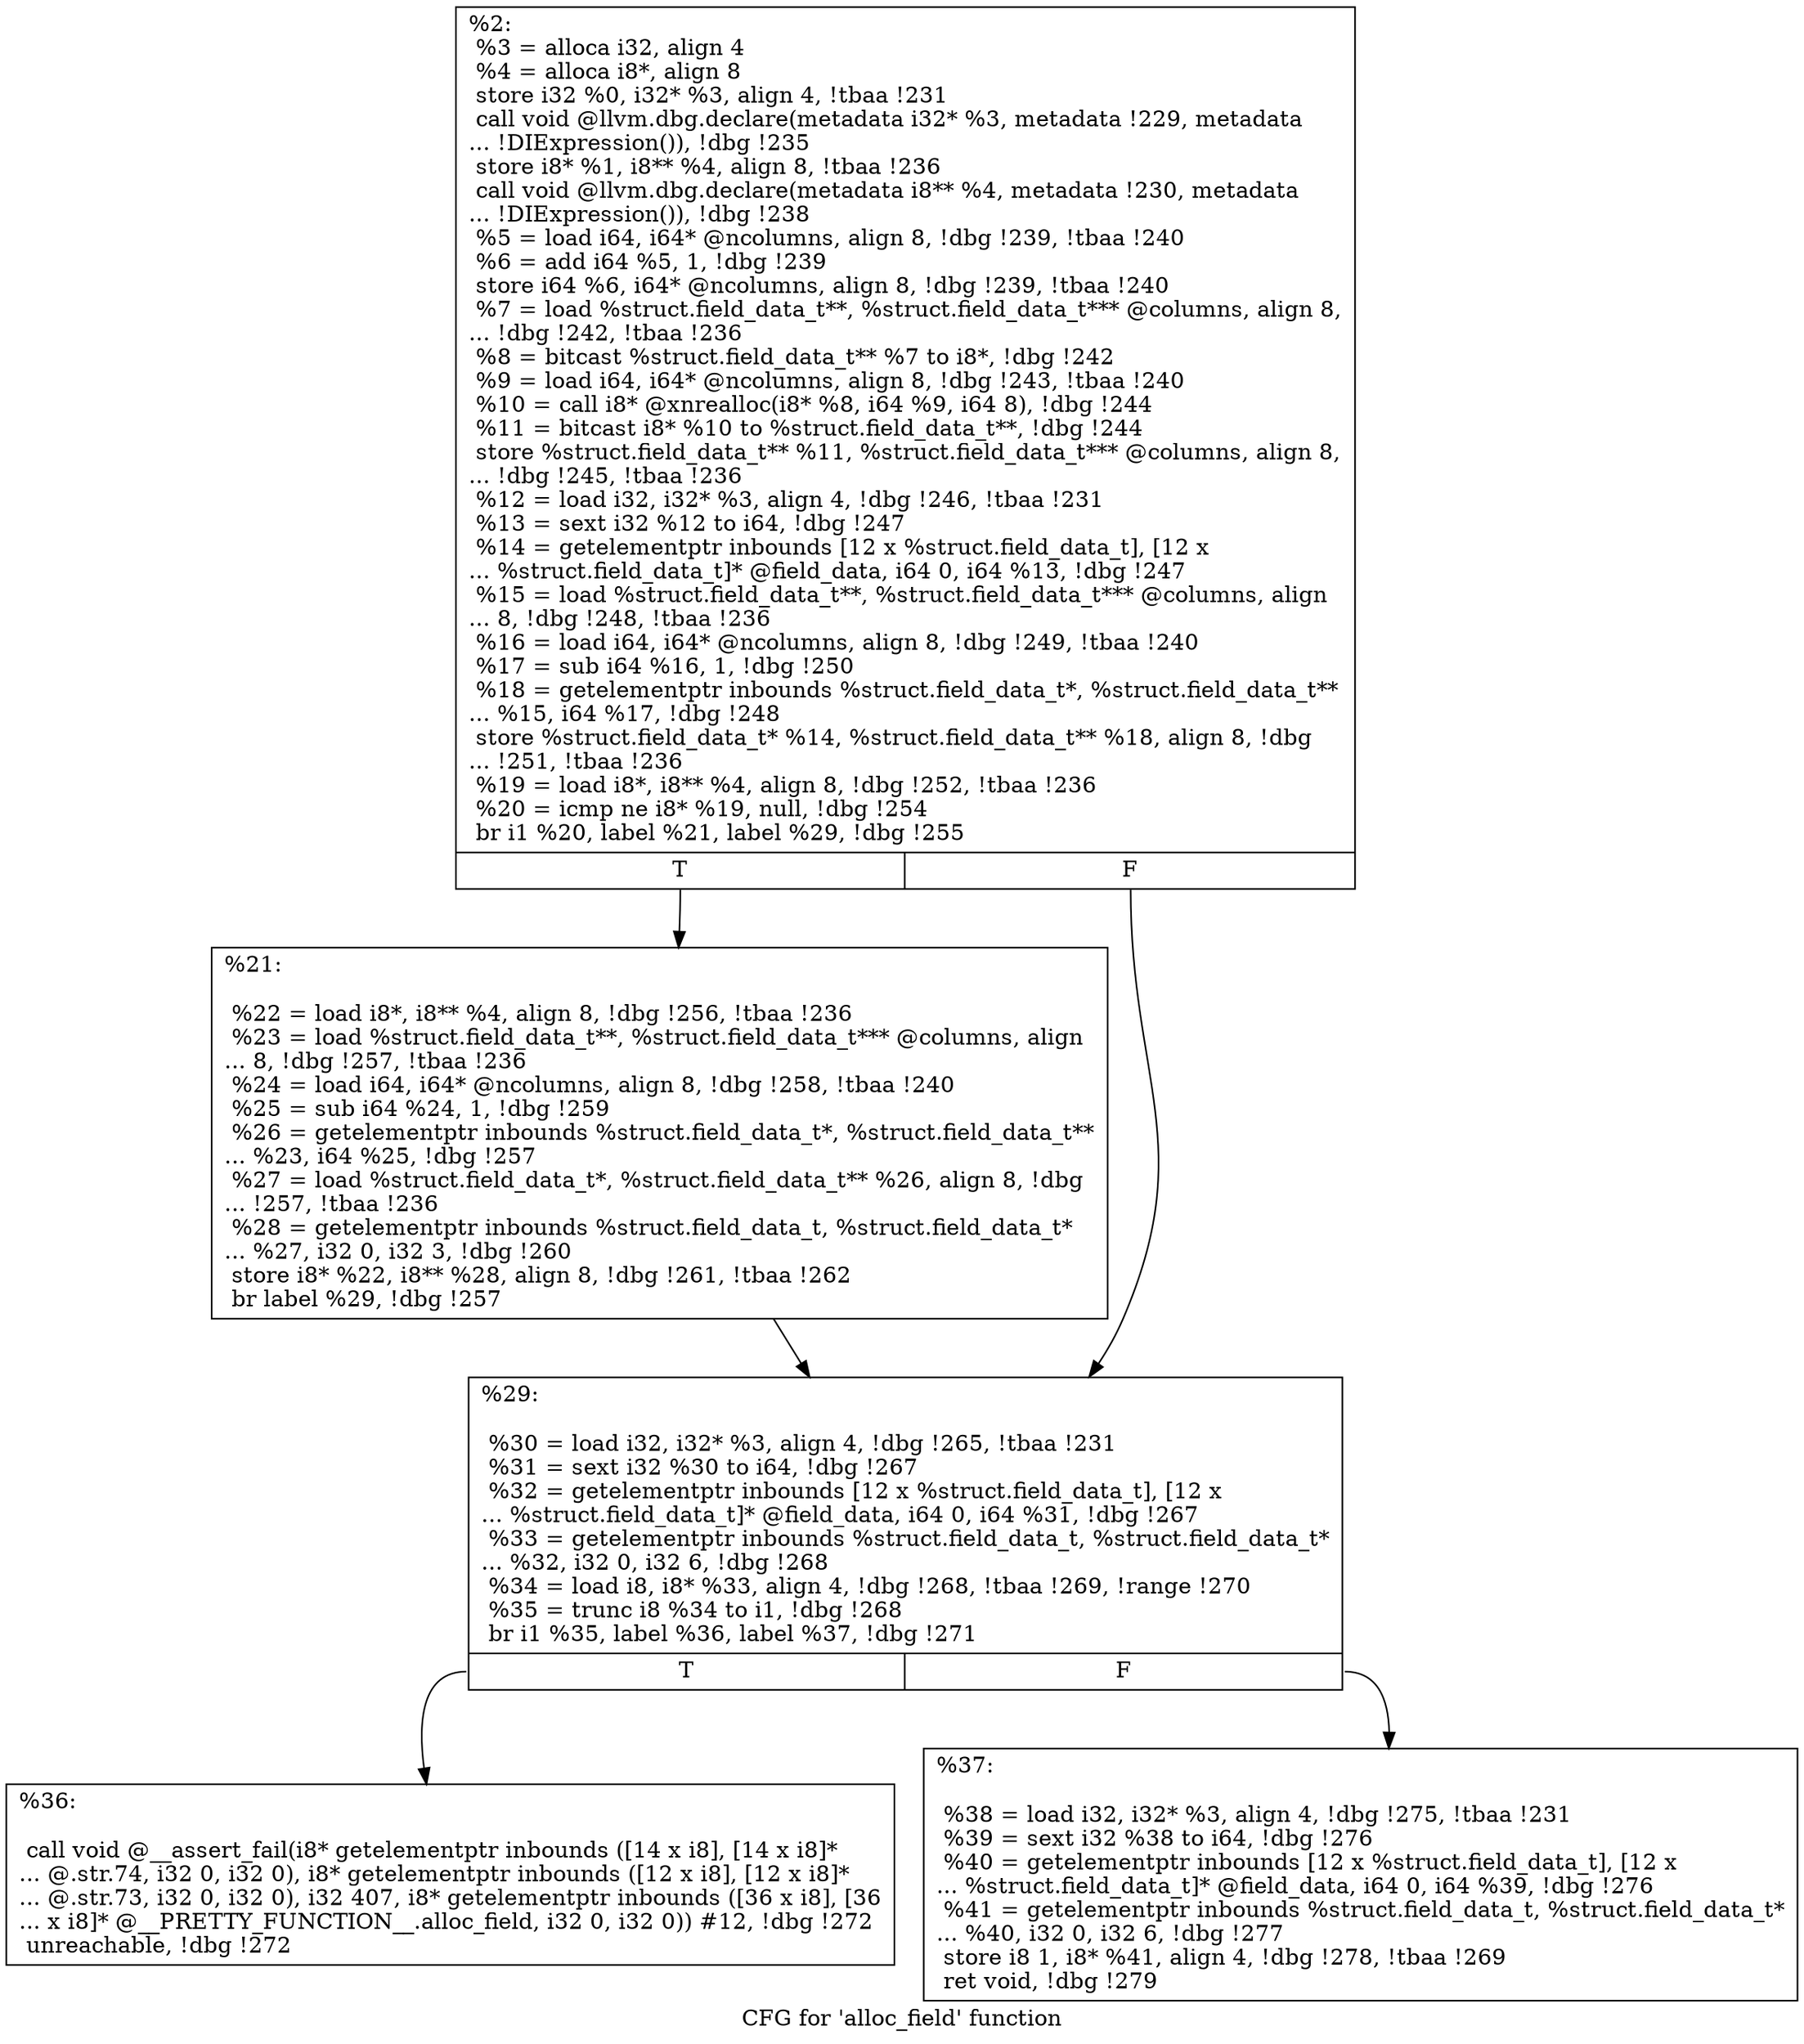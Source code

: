 digraph "CFG for 'alloc_field' function" {
	label="CFG for 'alloc_field' function";

	Node0xcc7d70 [shape=record,label="{%2:\l  %3 = alloca i32, align 4\l  %4 = alloca i8*, align 8\l  store i32 %0, i32* %3, align 4, !tbaa !231\l  call void @llvm.dbg.declare(metadata i32* %3, metadata !229, metadata\l... !DIExpression()), !dbg !235\l  store i8* %1, i8** %4, align 8, !tbaa !236\l  call void @llvm.dbg.declare(metadata i8** %4, metadata !230, metadata\l... !DIExpression()), !dbg !238\l  %5 = load i64, i64* @ncolumns, align 8, !dbg !239, !tbaa !240\l  %6 = add i64 %5, 1, !dbg !239\l  store i64 %6, i64* @ncolumns, align 8, !dbg !239, !tbaa !240\l  %7 = load %struct.field_data_t**, %struct.field_data_t*** @columns, align 8,\l... !dbg !242, !tbaa !236\l  %8 = bitcast %struct.field_data_t** %7 to i8*, !dbg !242\l  %9 = load i64, i64* @ncolumns, align 8, !dbg !243, !tbaa !240\l  %10 = call i8* @xnrealloc(i8* %8, i64 %9, i64 8), !dbg !244\l  %11 = bitcast i8* %10 to %struct.field_data_t**, !dbg !244\l  store %struct.field_data_t** %11, %struct.field_data_t*** @columns, align 8,\l... !dbg !245, !tbaa !236\l  %12 = load i32, i32* %3, align 4, !dbg !246, !tbaa !231\l  %13 = sext i32 %12 to i64, !dbg !247\l  %14 = getelementptr inbounds [12 x %struct.field_data_t], [12 x\l... %struct.field_data_t]* @field_data, i64 0, i64 %13, !dbg !247\l  %15 = load %struct.field_data_t**, %struct.field_data_t*** @columns, align\l... 8, !dbg !248, !tbaa !236\l  %16 = load i64, i64* @ncolumns, align 8, !dbg !249, !tbaa !240\l  %17 = sub i64 %16, 1, !dbg !250\l  %18 = getelementptr inbounds %struct.field_data_t*, %struct.field_data_t**\l... %15, i64 %17, !dbg !248\l  store %struct.field_data_t* %14, %struct.field_data_t** %18, align 8, !dbg\l... !251, !tbaa !236\l  %19 = load i8*, i8** %4, align 8, !dbg !252, !tbaa !236\l  %20 = icmp ne i8* %19, null, !dbg !254\l  br i1 %20, label %21, label %29, !dbg !255\l|{<s0>T|<s1>F}}"];
	Node0xcc7d70:s0 -> Node0xcc7e50;
	Node0xcc7d70:s1 -> Node0xcc7ea0;
	Node0xcc7e50 [shape=record,label="{%21:\l\l  %22 = load i8*, i8** %4, align 8, !dbg !256, !tbaa !236\l  %23 = load %struct.field_data_t**, %struct.field_data_t*** @columns, align\l... 8, !dbg !257, !tbaa !236\l  %24 = load i64, i64* @ncolumns, align 8, !dbg !258, !tbaa !240\l  %25 = sub i64 %24, 1, !dbg !259\l  %26 = getelementptr inbounds %struct.field_data_t*, %struct.field_data_t**\l... %23, i64 %25, !dbg !257\l  %27 = load %struct.field_data_t*, %struct.field_data_t** %26, align 8, !dbg\l... !257, !tbaa !236\l  %28 = getelementptr inbounds %struct.field_data_t, %struct.field_data_t*\l... %27, i32 0, i32 3, !dbg !260\l  store i8* %22, i8** %28, align 8, !dbg !261, !tbaa !262\l  br label %29, !dbg !257\l}"];
	Node0xcc7e50 -> Node0xcc7ea0;
	Node0xcc7ea0 [shape=record,label="{%29:\l\l  %30 = load i32, i32* %3, align 4, !dbg !265, !tbaa !231\l  %31 = sext i32 %30 to i64, !dbg !267\l  %32 = getelementptr inbounds [12 x %struct.field_data_t], [12 x\l... %struct.field_data_t]* @field_data, i64 0, i64 %31, !dbg !267\l  %33 = getelementptr inbounds %struct.field_data_t, %struct.field_data_t*\l... %32, i32 0, i32 6, !dbg !268\l  %34 = load i8, i8* %33, align 4, !dbg !268, !tbaa !269, !range !270\l  %35 = trunc i8 %34 to i1, !dbg !268\l  br i1 %35, label %36, label %37, !dbg !271\l|{<s0>T|<s1>F}}"];
	Node0xcc7ea0:s0 -> Node0xcc7ef0;
	Node0xcc7ea0:s1 -> Node0xcc7f40;
	Node0xcc7ef0 [shape=record,label="{%36:\l\l  call void @__assert_fail(i8* getelementptr inbounds ([14 x i8], [14 x i8]*\l... @.str.74, i32 0, i32 0), i8* getelementptr inbounds ([12 x i8], [12 x i8]*\l... @.str.73, i32 0, i32 0), i32 407, i8* getelementptr inbounds ([36 x i8], [36\l... x i8]* @__PRETTY_FUNCTION__.alloc_field, i32 0, i32 0)) #12, !dbg !272\l  unreachable, !dbg !272\l}"];
	Node0xcc7f40 [shape=record,label="{%37:\l\l  %38 = load i32, i32* %3, align 4, !dbg !275, !tbaa !231\l  %39 = sext i32 %38 to i64, !dbg !276\l  %40 = getelementptr inbounds [12 x %struct.field_data_t], [12 x\l... %struct.field_data_t]* @field_data, i64 0, i64 %39, !dbg !276\l  %41 = getelementptr inbounds %struct.field_data_t, %struct.field_data_t*\l... %40, i32 0, i32 6, !dbg !277\l  store i8 1, i8* %41, align 4, !dbg !278, !tbaa !269\l  ret void, !dbg !279\l}"];
}
